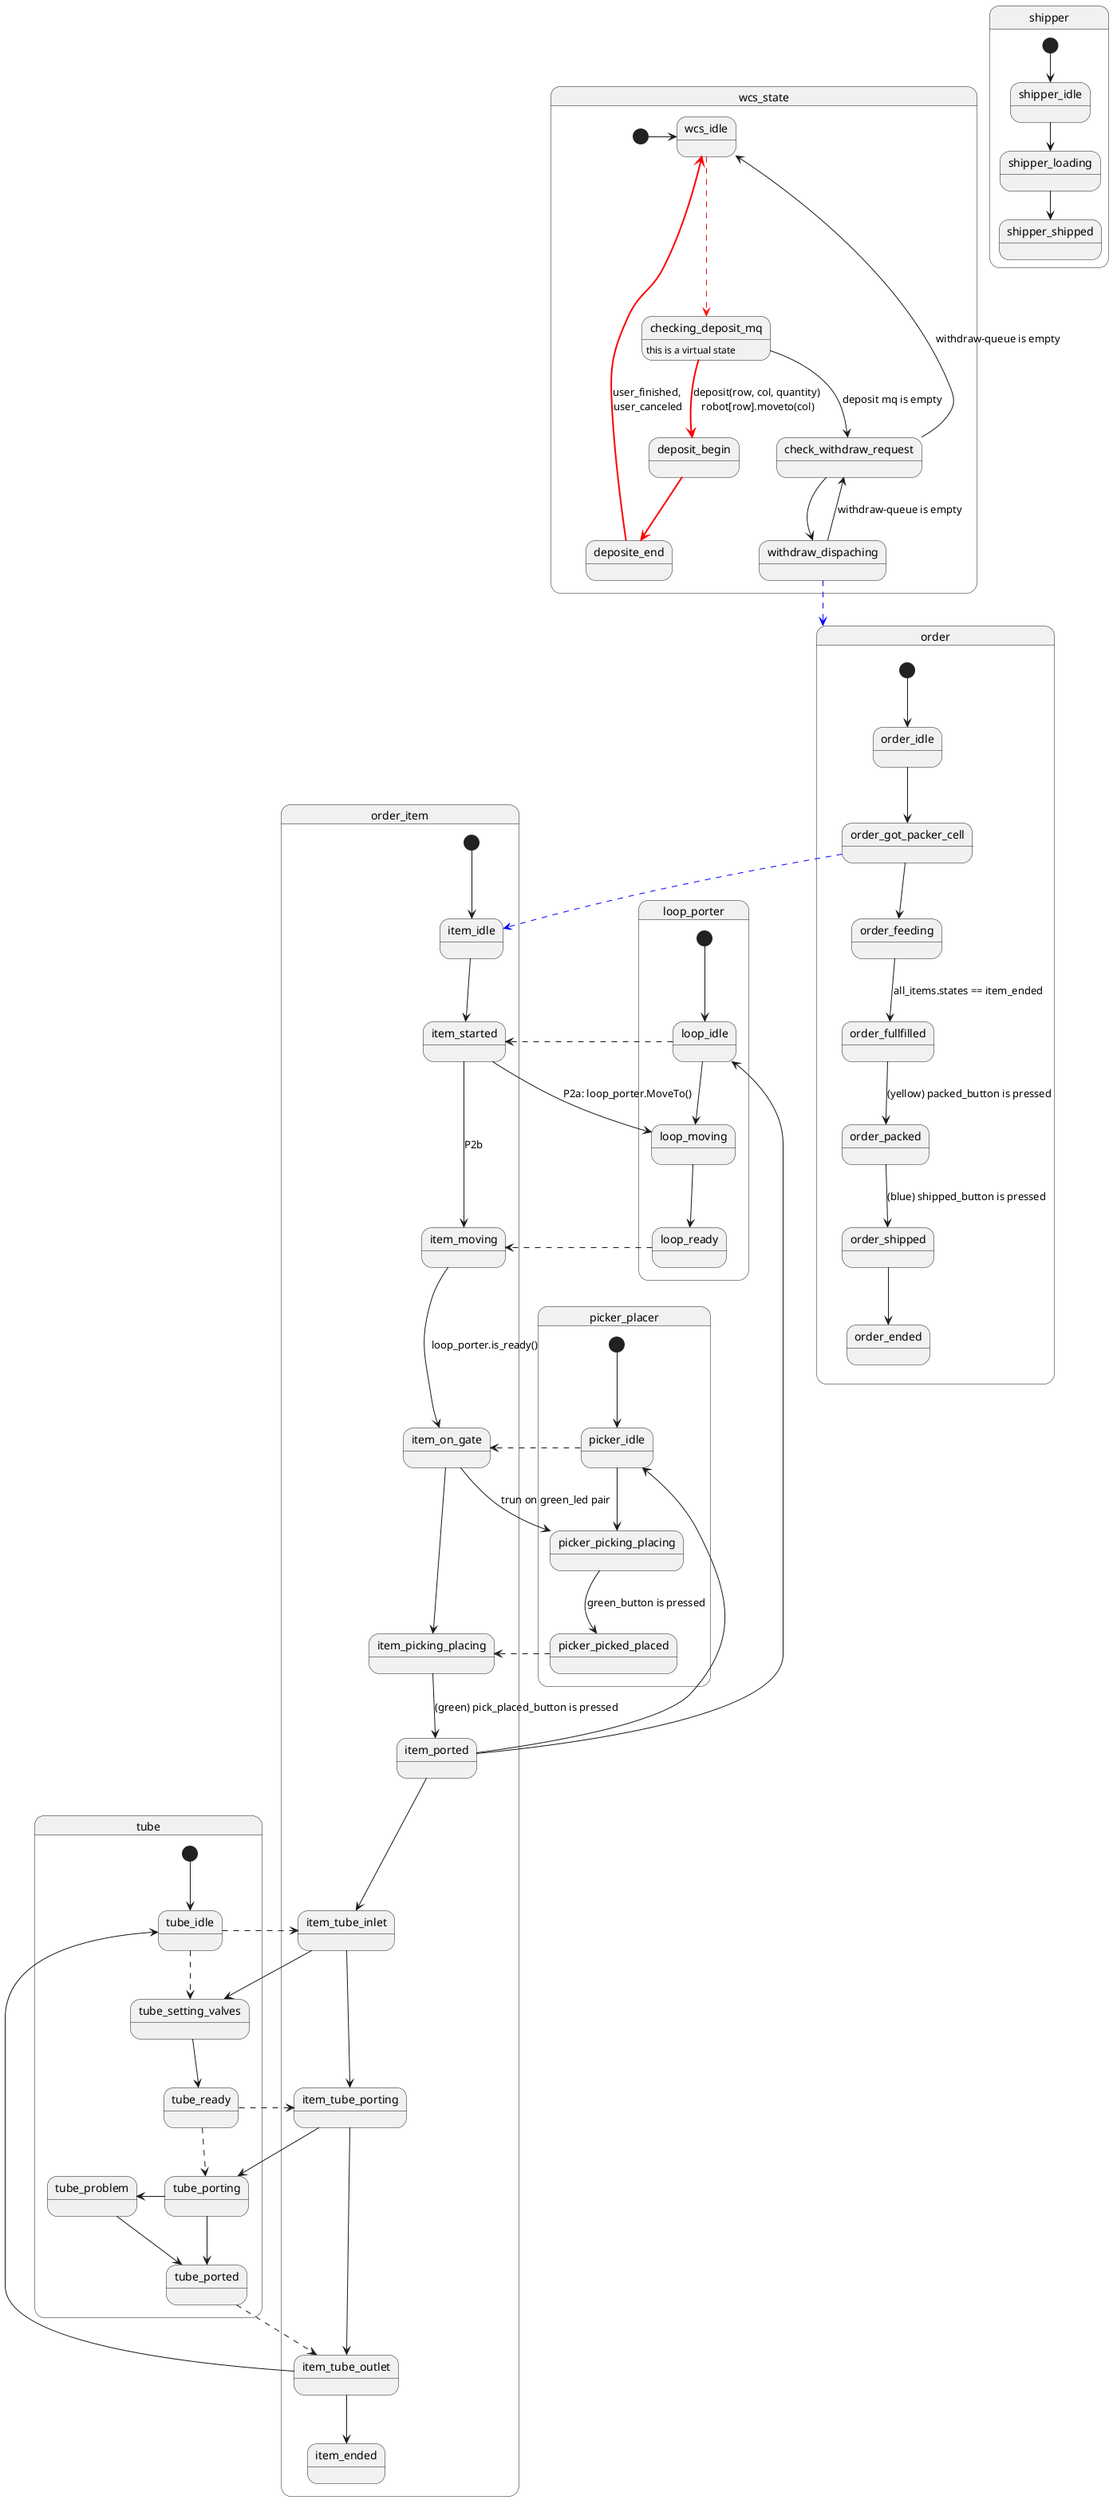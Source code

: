 @startuml



state order_item{
	[*] --> item_idle
	item_idle --> item_started
	item_started ---> item_moving: P2b
    item_moving ---> item_on_gate: loop_porter.is_ready()
	item_on_gate ---> item_picking_placing
    item_picking_placing --> item_ported: (green) pick_placed_button is pressed
	item_ported ---> item_tube_inlet
	item_tube_inlet ---> item_tube_porting
	item_tube_porting ----> item_tube_outlet
	item_tube_outlet --> item_ended
	
}

state tube{
	[*] --> tube_idle
	tube_idle -[dashed]-> tube_setting_valves
	tube_setting_valves --> tube_ready
	tube_ready -[dashed]-> tube_porting
	tube_problem <-- tube_porting 
	tube_porting --> tube_ported
	tube_problem --> tube_ported

}
tube_idle -[dashed]-> item_tube_inlet
item_tube_inlet --> tube_setting_valves
tube_ready -[dashed]-> item_tube_porting
tube_ported -[dashed]-> item_tube_outlet
item_tube_porting --> tube_porting
item_tube_outlet --> tube_idle

state order{
	[*] --> order_idle
	order_idle --> order_got_packer_cell
	order_got_packer_cell --> order_feeding
	order_feeding --> order_fullfilled:  all_items.states == item_ended
	order_fullfilled --> order_packed: (yellow) packed_button is pressed
	order_packed -->order_shipped:  (blue) shipped_button is pressed
	order_shipped --> order_ended
}

order_got_packer_cell -[#blue,dashed]-> item_idle


state loop_porter {
	[*] --> loop_idle 
	loop_idle --> loop_moving
	loop_moving --> loop_ready
}
loop_idle -[dashed]---> item_started
item_started --> loop_moving: P2a: loop_porter.MoveTo()
loop_ready -[dashed]-> item_moving


state picker_placer{
	[*] --> picker_idle
	picker_idle --> picker_picking_placing
	picker_picking_placing --> picker_picked_placed: green_button is pressed
	
}
picker_idle -[dashed]-> item_on_gate
item_on_gate --> picker_picking_placing: trun on green_led pair
picker_picked_placed -[dashed]-> item_picking_placing
item_ported --> picker_idle

state shipper{
	[*] --> shipper_idle
	shipper_idle --> shipper_loading
	shipper_loading --> shipper_shipped

}

state wcs_state{
	[*] -> wcs_idle
	wcs_idle-[#red,dashed]-> checking_deposit_mq
	checking_deposit_mq -[#red,bold]-> deposit_begin: deposit(row, col, quantity) \nrobot[row].moveto(col)
	deposit_begin -[#red,bold]-> deposite_end
	deposite_end -[#red,bold]->wcs_idle: user_finished, \nuser_canceled
	checking_deposit_mq: this is a virtual state

	checking_deposit_mq --> check_withdraw_request: deposit mq is empty
	check_withdraw_request --> wcs_idle:  withdraw-queue is empty
	check_withdraw_request --> withdraw_dispaching
	withdraw_dispaching --> check_withdraw_request: withdraw-queue is empty


}

withdraw_dispaching -[#blue,dashed]-> order



item_ported --> loop_idle




@enduml
